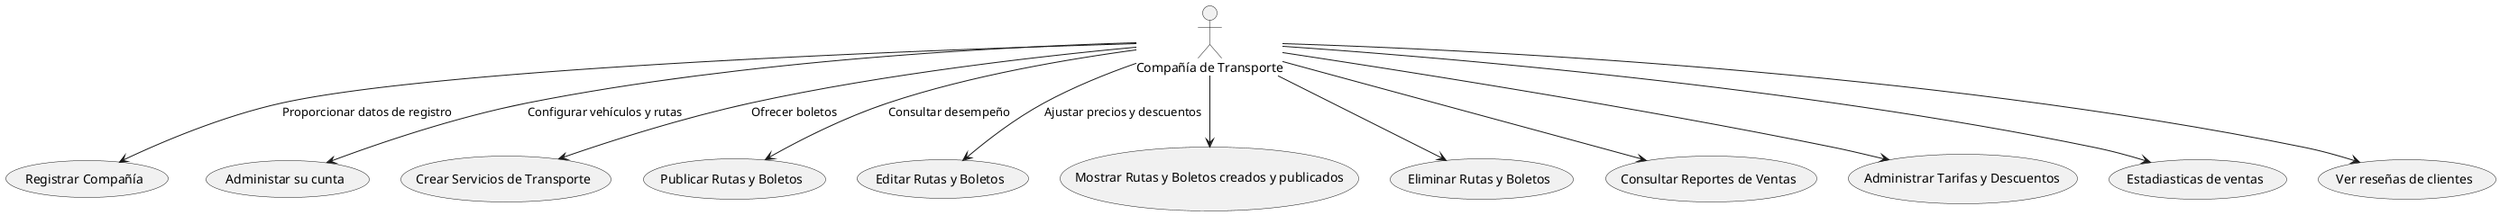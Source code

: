@startuml c
actor "Compañía de Transporte" as Company

    usecase "Registrar Compañía" as UC1
    usecase "Administar su cunta" as UC2
    usecase "Crear Servicios de Transporte" as UC3
    usecase "Publicar Rutas y Boletos" as UC4
    usecase "Editar Rutas y Boletos" as UC5
    usecase "Mostrar Rutas y Boletos creados y publicados" as UC6
    usecase "Eliminar Rutas y Boletos" as UC7
    usecase "Consultar Reportes de Ventas" as UC8
    usecase "Administrar Tarifas y Descuentos" as UC9
    usecase "Estadiasticas de ventas" as UC10
    usecase "Ver reseñas de clientes" as UC11


Company --> UC1 : "Proporcionar datos de registro"
Company --> UC2 : "Configurar vehículos y rutas"
Company --> UC3 : "Ofrecer boletos"
Company --> UC4 : "Consultar desempeño"
Company --> UC5 : "Ajustar precios y descuentos"
Company --> UC6
Company --> UC7 
Company --> UC8 
Company --> UC9
Company --> UC10
Company --> UC11

@enduml

